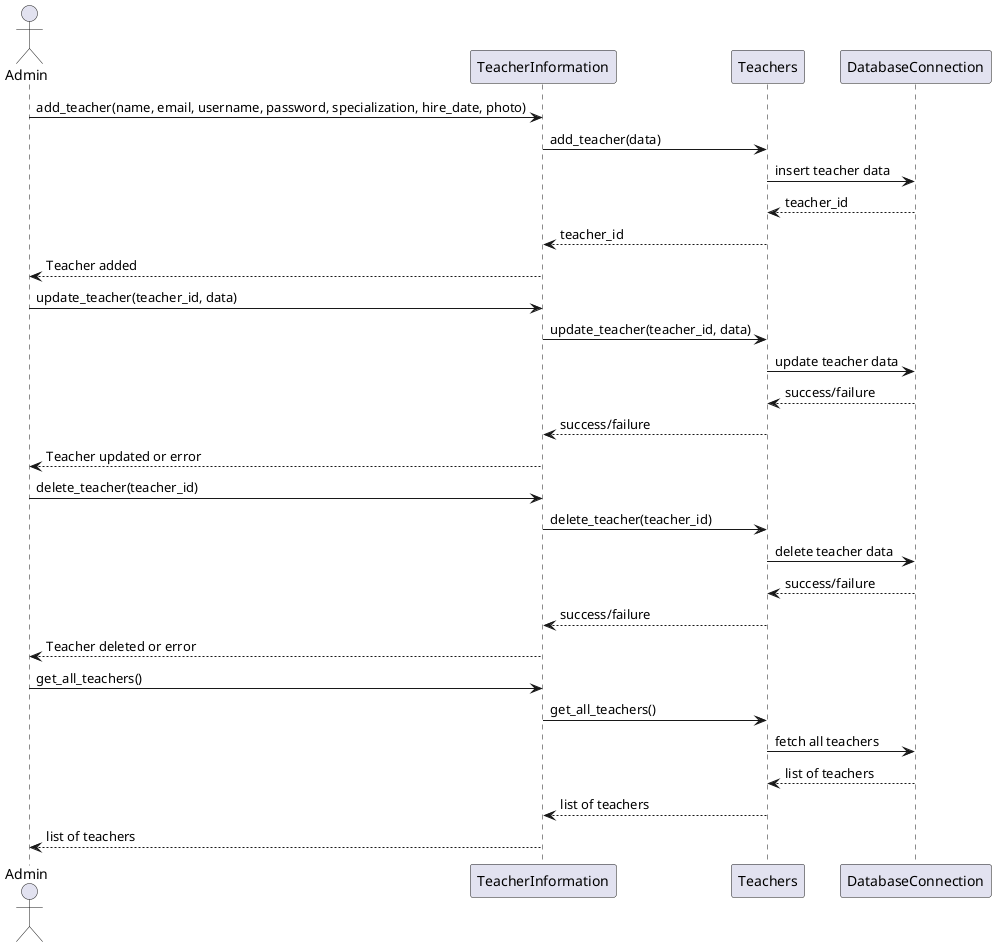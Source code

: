 @startuml
' https://plantuml.com/sequence-diagram

actor "Admin" as Admin
participant "TeacherInformation" as TI
participant "Teachers" as T
participant "DatabaseConnection" as DB

' Add Teacher
Admin -> TI : add_teacher(name, email, username, password, specialization, hire_date, photo)
TI -> T : add_teacher(data)
T -> DB : insert teacher data
DB --> T : teacher_id
T --> TI : teacher_id
TI --> Admin : Teacher added

' Update Teacher
Admin -> TI : update_teacher(teacher_id, data)
TI -> T : update_teacher(teacher_id, data)
T -> DB : update teacher data
DB --> T : success/failure
T --> TI : success/failure
TI --> Admin : Teacher updated or error

' Delete Teacher
Admin -> TI : delete_teacher(teacher_id)
TI -> T : delete_teacher(teacher_id)
T -> DB : delete teacher data
DB --> T : success/failure
T --> TI : success/failure
TI --> Admin : Teacher deleted or error

' Display Teachers
Admin -> TI : get_all_teachers()
TI -> T : get_all_teachers()
T -> DB : fetch all teachers
DB --> T : list of teachers
T --> TI : list of teachers
TI --> Admin : list of teachers

@enduml